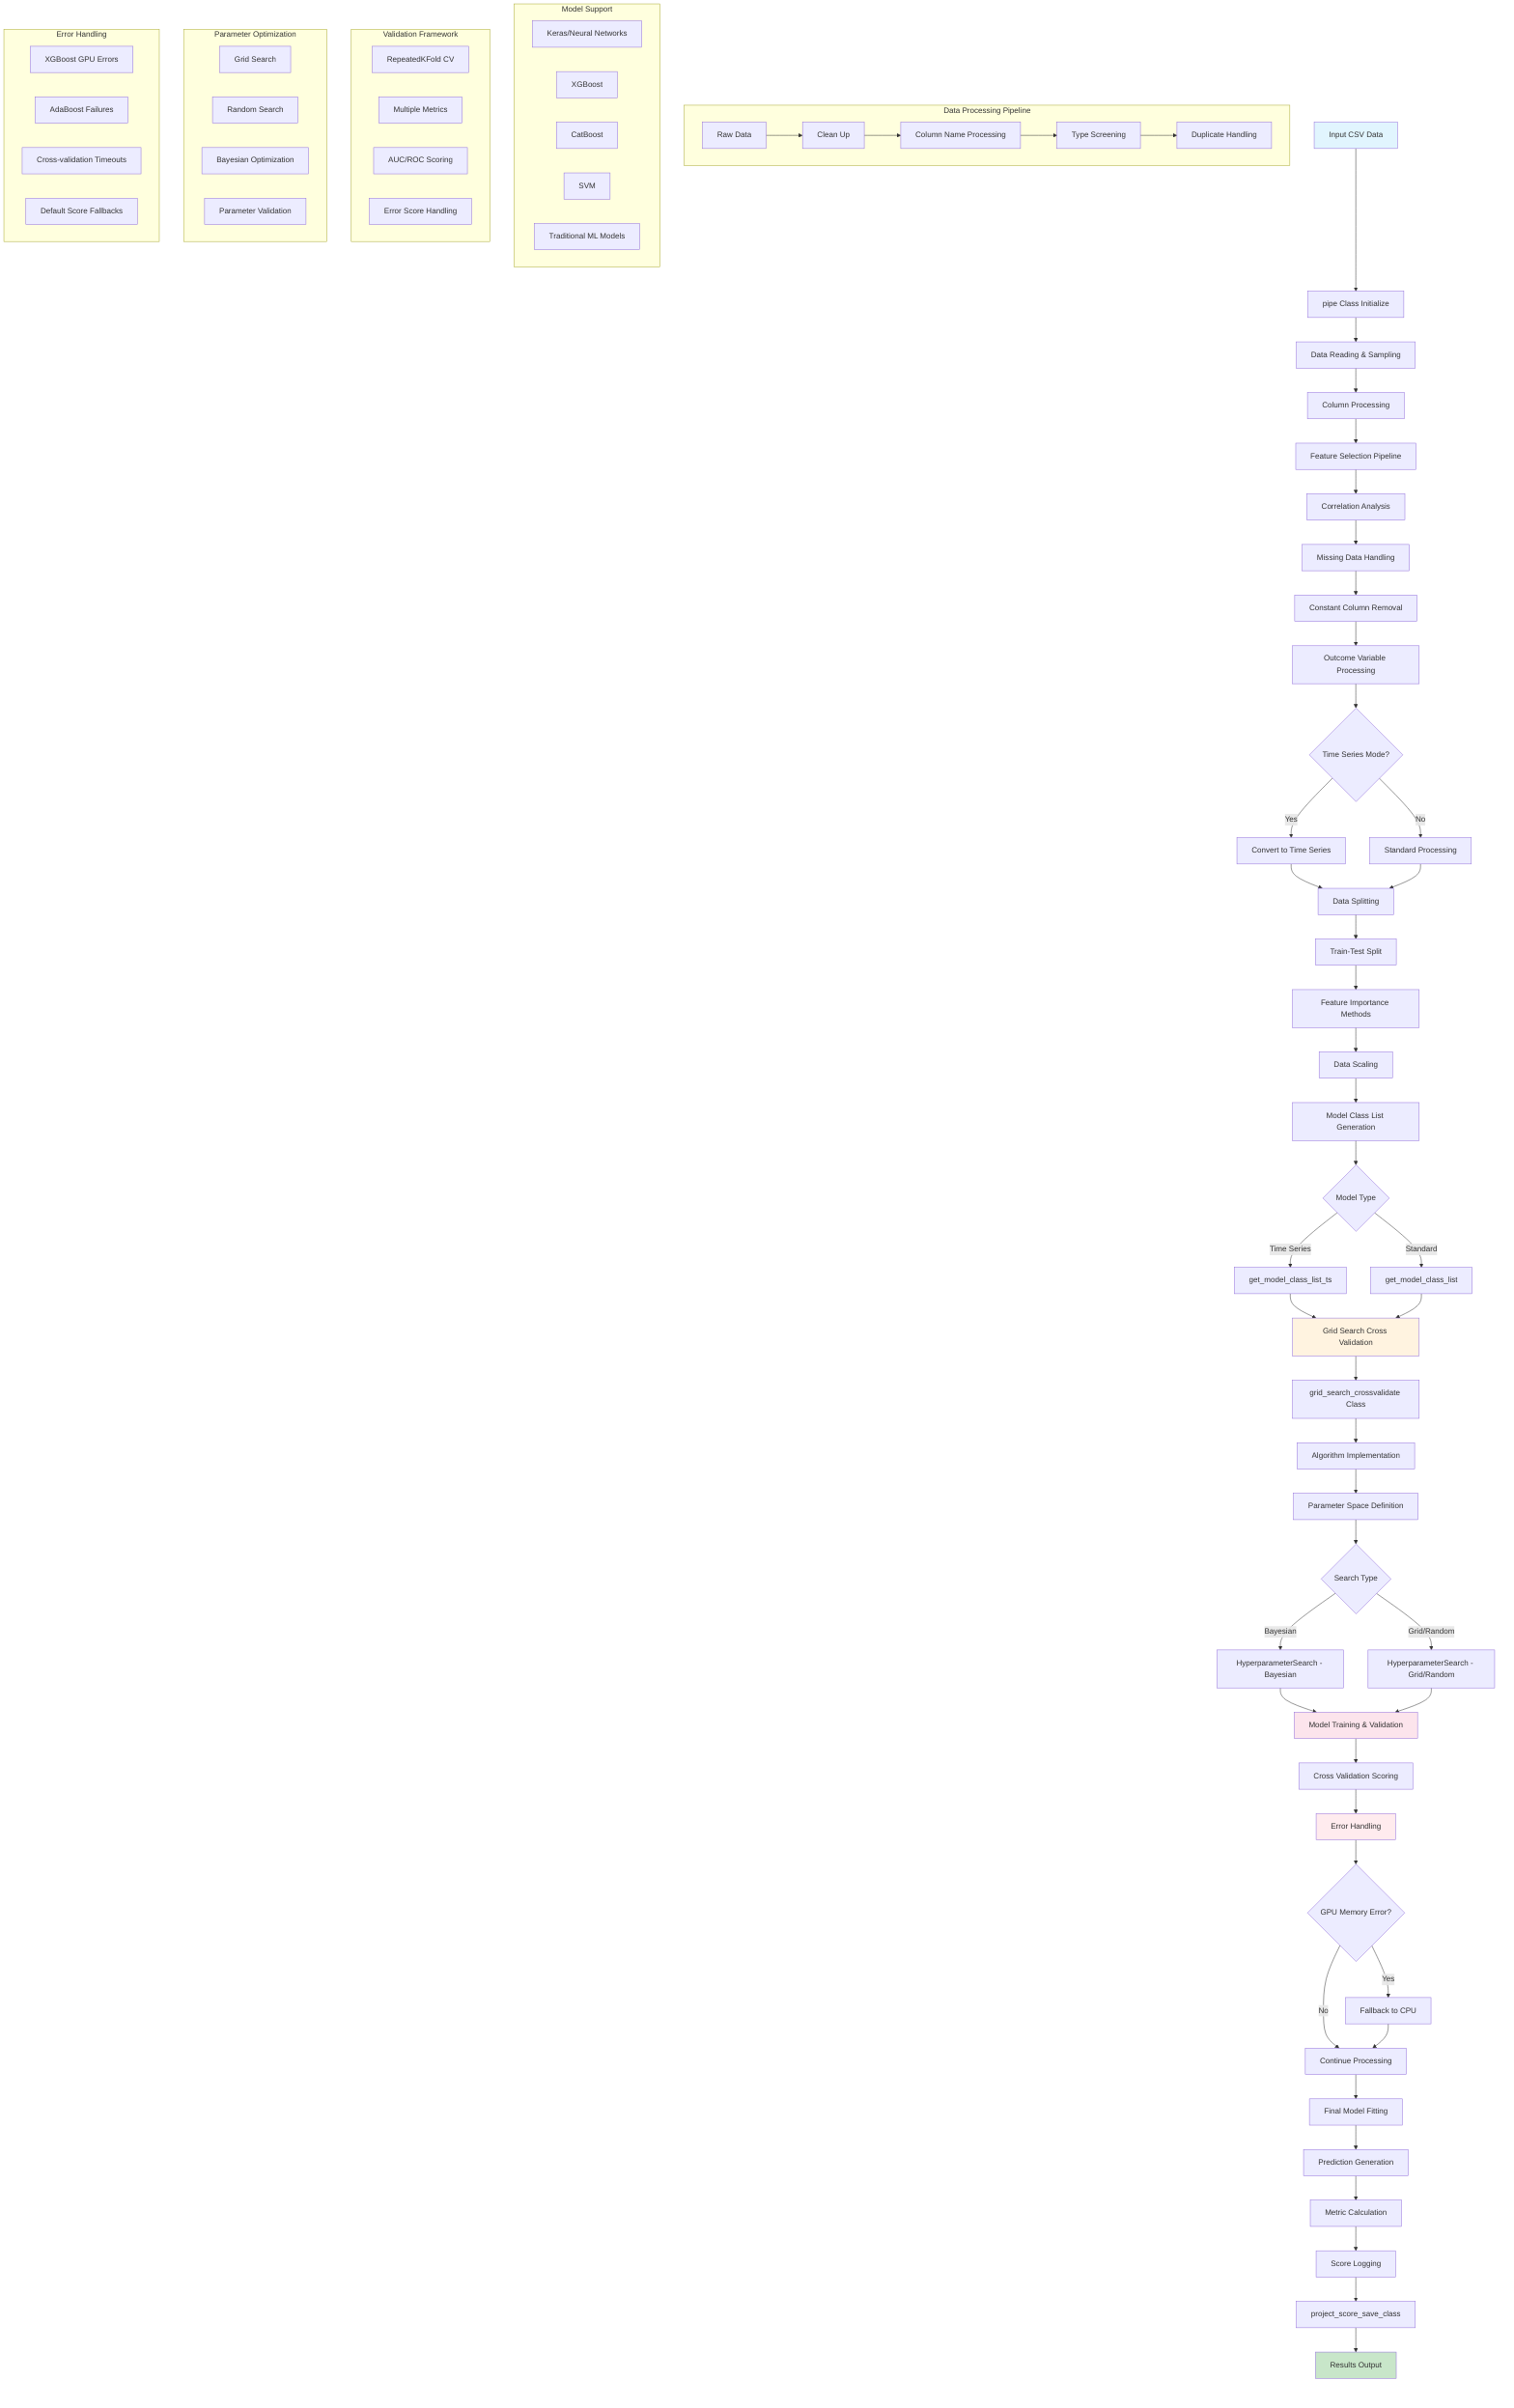 flowchart TD
    A[Input CSV Data] --> B[pipe Class Initialize]
    B --> C[Data Reading & Sampling]
    C --> D[Column Processing]
    
    D --> E[Feature Selection Pipeline]
    E --> F[Correlation Analysis]
    F --> G[Missing Data Handling]
    G --> H[Constant Column Removal]
    H --> I[Outcome Variable Processing]
    
    I --> J{Time Series Mode?}
    J -->|Yes| K[Convert to Time Series]
    J -->|No| L[Standard Processing]
    
    K --> M[Data Splitting]
    L --> M
    
    M --> N[Train-Test Split]
    N --> O[Feature Importance Methods]
    O --> P[Data Scaling]
    
    P --> Q[Model Class List Generation]
    Q --> R{Model Type}
    R -->|Time Series| S[get_model_class_list_ts]
    R -->|Standard| T[get_model_class_list]
    
    S --> U[Grid Search Cross Validation]
    T --> U
    
    U --> V[grid_search_crossvalidate Class]
    V --> W[Algorithm Implementation]
    W --> X[Parameter Space Definition]
    
    X --> Y{Search Type}
    Y -->|Bayesian| Z[HyperparameterSearch - Bayesian]
    Y -->|Grid/Random| AA[HyperparameterSearch - Grid/Random]
    
    Z --> BB[Model Training & Validation]
    AA --> BB
    
    BB --> CC[Cross Validation Scoring]
    CC --> DD[Error Handling]
    DD --> EE{GPU Memory Error?}
    EE -->|Yes| FF[Fallback to CPU]
    EE -->|No| GG[Continue Processing]
    
    FF --> GG
    GG --> HH[Final Model Fitting]
    HH --> II[Prediction Generation]
    II --> JJ[Metric Calculation]
    JJ --> KK[Score Logging]
    
    KK --> LL[project_score_save_class]
    LL --> MM[Results Output]
    
    subgraph "Data Processing Pipeline"
        N1[Raw Data] --> N2[Clean Up]
        N2 --> N3[Column Name Processing]
        N3 --> N4[Type Screening]
        N4 --> N5[Duplicate Handling]
    end
    
    subgraph "Model Support"
        M1[Keras/Neural Networks]
        M2[XGBoost]
        M3[CatBoost]
        M4[SVM]
        M5[Traditional ML Models]
    end
    
    subgraph "Validation Framework"
        V1[RepeatedKFold CV]
        V2[Multiple Metrics]
        V3[AUC/ROC Scoring]
        V4[Error Score Handling]
    end
    
    subgraph "Parameter Optimization"
        P1[Grid Search]
        P2[Random Search]
        P3[Bayesian Optimization]
        P4[Parameter Validation]
    end
    
    subgraph "Error Handling"
        E1[XGBoost GPU Errors]
        E2[AdaBoost Failures]
        E3[Cross-validation Timeouts]
        E4[Default Score Fallbacks]
    end
    
    style A fill:#e1f5fe
    style MM fill:#c8e6c9
    style U fill:#fff3e0
    style BB fill:#fce4ec
    style DD fill:#ffebee